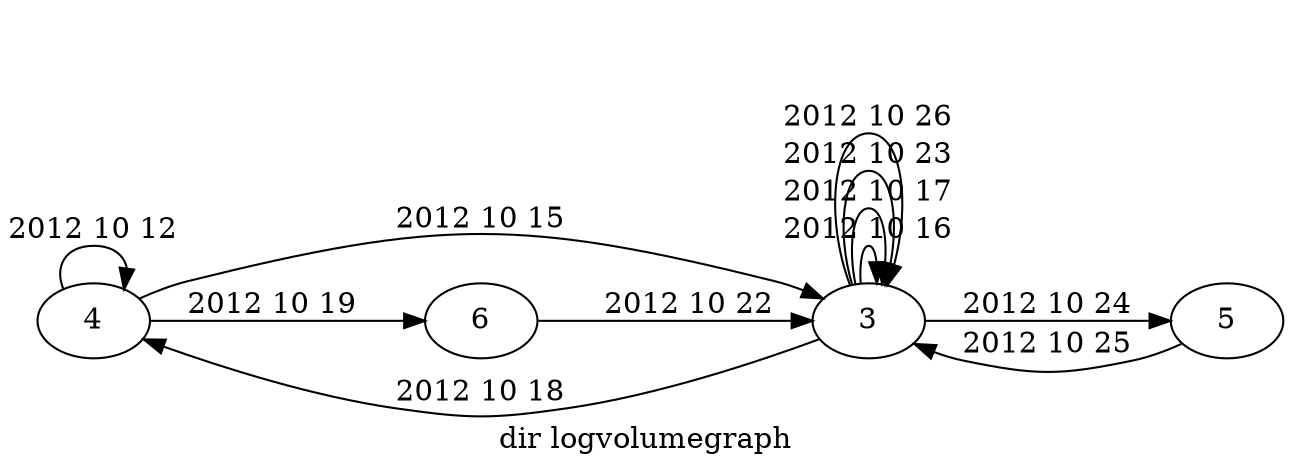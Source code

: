 digraph dir_logvolumegraph {
	rankdir=LR;

4 -> 4 [ label = "2012 10 12" ];
4 -> 3 [ label = "2012 10 15" ];
3 -> 3 [ label = "2012 10 16" ];
3 -> 3 [ label = "2012 10 17" ];
3 -> 4 [ label = "2012 10 18" ];
4 -> 6 [ label = "2012 10 19" ];
6 -> 3 [ label = "2012 10 22" ];
3 -> 3 [ label = "2012 10 23" ];
3 -> 5 [ label = "2012 10 24" ];
5 -> 3 [ label = "2012 10 25" ];
3 -> 3 [ label = "2012 10 26" ];


overlap=false
label="dir logvolumegraph"
}